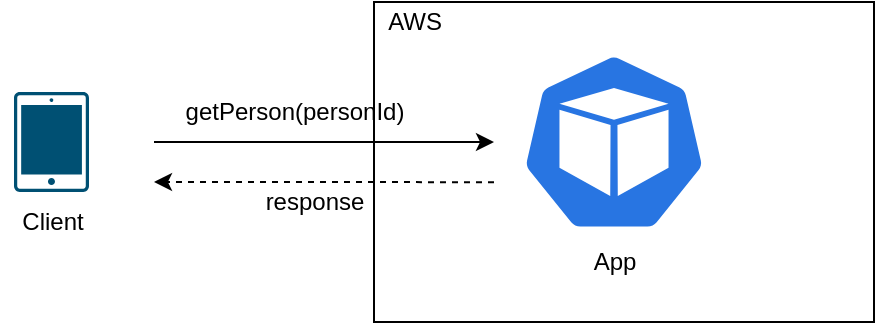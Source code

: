 <mxfile version="15.8.3" type="github">
  <diagram id="3-LJM8cy5WZiCc4egxbc" name="Page-1">
    <mxGraphModel dx="1186" dy="707" grid="1" gridSize="10" guides="1" tooltips="1" connect="1" arrows="1" fold="1" page="1" pageScale="1" pageWidth="850" pageHeight="1100" math="0" shadow="0">
      <root>
        <mxCell id="0" />
        <mxCell id="1" parent="0" />
        <mxCell id="yGHzoKNZI_u5UiGkasQw-3" value="" style="rounded=0;whiteSpace=wrap;html=1;" vertex="1" parent="1">
          <mxGeometry x="290" y="140" width="250" height="160" as="geometry" />
        </mxCell>
        <mxCell id="yGHzoKNZI_u5UiGkasQw-2" value="" style="sketch=0;html=1;dashed=0;whitespace=wrap;fillColor=#2875E2;strokeColor=#ffffff;points=[[0.005,0.63,0],[0.1,0.2,0],[0.9,0.2,0],[0.5,0,0],[0.995,0.63,0],[0.72,0.99,0],[0.5,1,0],[0.28,0.99,0]];shape=mxgraph.kubernetes.icon;prIcon=pod" vertex="1" parent="1">
          <mxGeometry x="350" y="165" width="120" height="90" as="geometry" />
        </mxCell>
        <mxCell id="yGHzoKNZI_u5UiGkasQw-4" value="" style="endArrow=classic;html=1;rounded=0;" edge="1" parent="1" target="yGHzoKNZI_u5UiGkasQw-2">
          <mxGeometry width="50" height="50" relative="1" as="geometry">
            <mxPoint x="180" y="210" as="sourcePoint" />
            <mxPoint x="450" y="370" as="targetPoint" />
          </mxGeometry>
        </mxCell>
        <mxCell id="yGHzoKNZI_u5UiGkasQw-5" value="" style="sketch=0;points=[[0.015,0.015,0],[0.985,0.015,0],[0.985,0.985,0],[0.015,0.985,0],[0.25,0,0],[0.5,0,0],[0.75,0,0],[1,0.25,0],[1,0.5,0],[1,0.75,0],[0.75,1,0],[0.5,1,0],[0.25,1,0],[0,0.75,0],[0,0.5,0],[0,0.25,0]];verticalLabelPosition=bottom;html=1;verticalAlign=top;aspect=fixed;align=center;pointerEvents=1;shape=mxgraph.cisco19.handheld;fillColor=#005073;strokeColor=none;" vertex="1" parent="1">
          <mxGeometry x="110" y="185" width="37.5" height="50" as="geometry" />
        </mxCell>
        <mxCell id="yGHzoKNZI_u5UiGkasQw-6" value="Client" style="text;html=1;align=center;verticalAlign=middle;resizable=0;points=[];autosize=1;strokeColor=none;fillColor=none;" vertex="1" parent="1">
          <mxGeometry x="103.75" y="240" width="50" height="20" as="geometry" />
        </mxCell>
        <mxCell id="yGHzoKNZI_u5UiGkasQw-7" value="App" style="text;html=1;align=center;verticalAlign=middle;resizable=0;points=[];autosize=1;strokeColor=none;fillColor=none;" vertex="1" parent="1">
          <mxGeometry x="390" y="260" width="40" height="20" as="geometry" />
        </mxCell>
        <mxCell id="yGHzoKNZI_u5UiGkasQw-8" value="getPerson(personId)" style="text;html=1;align=center;verticalAlign=middle;resizable=0;points=[];autosize=1;strokeColor=none;fillColor=none;" vertex="1" parent="1">
          <mxGeometry x="190" y="185" width="120" height="20" as="geometry" />
        </mxCell>
        <mxCell id="yGHzoKNZI_u5UiGkasQw-9" value="AWS" style="text;html=1;align=center;verticalAlign=middle;resizable=0;points=[];autosize=1;strokeColor=none;fillColor=none;" vertex="1" parent="1">
          <mxGeometry x="290" y="140" width="40" height="20" as="geometry" />
        </mxCell>
        <mxCell id="yGHzoKNZI_u5UiGkasQw-10" value="" style="endArrow=classic;html=1;rounded=0;exitX=0.24;exitY=0.563;exitDx=0;exitDy=0;exitPerimeter=0;dashed=1;" edge="1" parent="1" source="yGHzoKNZI_u5UiGkasQw-3">
          <mxGeometry width="50" height="50" relative="1" as="geometry">
            <mxPoint x="400" y="420" as="sourcePoint" />
            <mxPoint x="180" y="230" as="targetPoint" />
          </mxGeometry>
        </mxCell>
        <mxCell id="yGHzoKNZI_u5UiGkasQw-11" value="response" style="text;html=1;align=center;verticalAlign=middle;resizable=0;points=[];autosize=1;strokeColor=none;fillColor=none;" vertex="1" parent="1">
          <mxGeometry x="230" y="230" width="60" height="20" as="geometry" />
        </mxCell>
      </root>
    </mxGraphModel>
  </diagram>
</mxfile>
